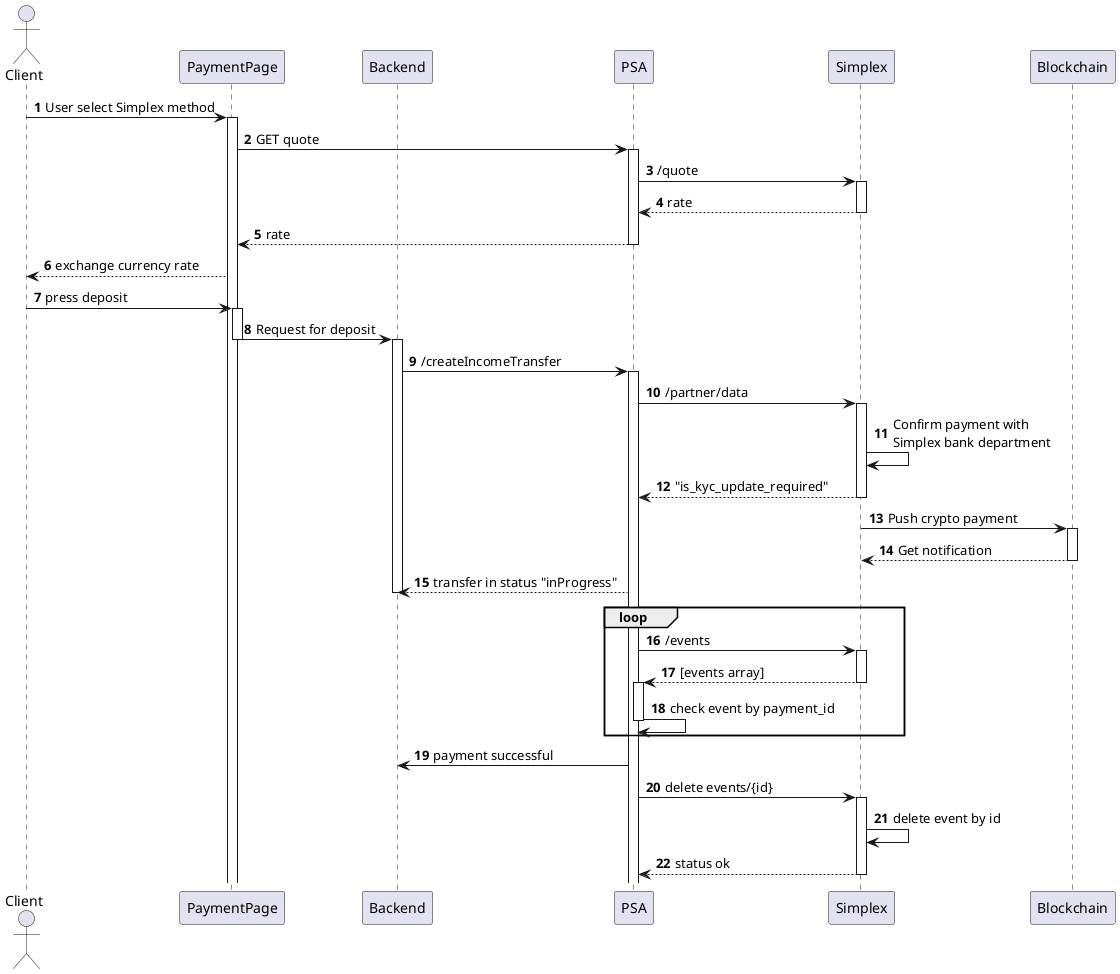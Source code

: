 @startuml
autonumber

actor Client
participant PaymentPage
participant Backend
participant PSA
participant Simplex
participant Blockchain


Client -> PaymentPage: User select Simplex method
activate PaymentPage

PaymentPage -> PSA: GET quote
activate PSA

PSA -> Simplex: /quote
activate Simplex

Simplex --> PSA: rate
deactivate Simplex

PSA --> PaymentPage: rate
deactivate PSA

PaymentPage --> Client: exchange currency rate
deactivate Client


Client -> PaymentPage: press deposit
activate PaymentPage

PaymentPage -> Backend --: Request for deposit
activate Backend

Backend -> PSA: /createIncomeTransfer
activate PSA

PSA -> Simplex: /partner/data
activate Simplex

Simplex -> Simplex : Confirm payment with \nSimplex bank department

Simplex --> PSA: "is_kyc_update_required"
deactivate Simplex

Simplex -> Blockchain ++: Push crypto payment
Blockchain --> Simplex --: Get notification

PSA --> Backend: transfer in status "inProgress"
deactivate Backend

loop

PSA -> Simplex: /events
activate Simplex

Simplex --> PSA: [events array]
deactivate Simplex

activate PSA
PSA -> PSA --: check event by payment_id

end

PSA -> Backend: payment successful

PSA -> Simplex: delete events/{id}
activate Simplex

Simplex -> Simplex: delete event by id

Simplex --> PSA: status ok
deactivate Simplex



@enduml
